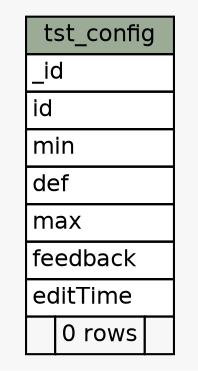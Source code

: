 // dot 2.26.3 on Linux 3.11.0-12-generic
// SchemaSpy rev 590
digraph "tst_config" {
  graph [
    rankdir="RL"
    bgcolor="#f7f7f7"
    nodesep="0.18"
    ranksep="0.46"
    fontname="Helvetica"
    fontsize="11"
  ];
  node [
    fontname="Helvetica"
    fontsize="11"
    shape="plaintext"
  ];
  edge [
    arrowsize="0.8"
  ];
  "tst_config" [
    label=<
    <TABLE BORDER="0" CELLBORDER="1" CELLSPACING="0" BGCOLOR="#ffffff">
      <TR><TD COLSPAN="3" BGCOLOR="#9bab96" ALIGN="CENTER">tst_config</TD></TR>
      <TR><TD PORT="_id" COLSPAN="3" ALIGN="LEFT">_id</TD></TR>
      <TR><TD PORT="id" COLSPAN="3" ALIGN="LEFT">id</TD></TR>
      <TR><TD PORT="min" COLSPAN="3" ALIGN="LEFT">min</TD></TR>
      <TR><TD PORT="def" COLSPAN="3" ALIGN="LEFT">def</TD></TR>
      <TR><TD PORT="max" COLSPAN="3" ALIGN="LEFT">max</TD></TR>
      <TR><TD PORT="feedback" COLSPAN="3" ALIGN="LEFT">feedback</TD></TR>
      <TR><TD PORT="editTime" COLSPAN="3" ALIGN="LEFT">editTime</TD></TR>
      <TR><TD ALIGN="LEFT" BGCOLOR="#f7f7f7">  </TD><TD ALIGN="RIGHT" BGCOLOR="#f7f7f7">0 rows</TD><TD ALIGN="RIGHT" BGCOLOR="#f7f7f7">  </TD></TR>
    </TABLE>>
    URL="tables/tst_config.html"
    tooltip="tst_config"
  ];
}
